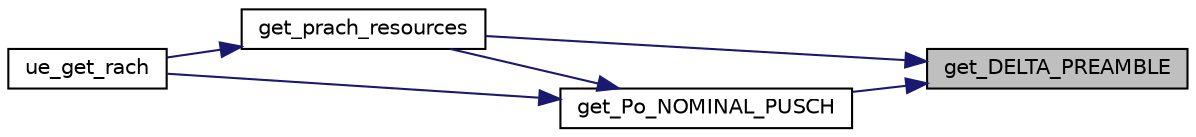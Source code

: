 digraph "get_DELTA_PREAMBLE"
{
 // LATEX_PDF_SIZE
  edge [fontname="Helvetica",fontsize="10",labelfontname="Helvetica",labelfontsize="10"];
  node [fontname="Helvetica",fontsize="10",shape=record];
  rankdir="RL";
  Node1 [label="get_DELTA_PREAMBLE",height=0.2,width=0.4,color="black", fillcolor="grey75", style="filled", fontcolor="black",tooltip="Function to compute DELTA_PREAMBLE from 36.321 (for RA power ramping procedure and Msg3 PUSCH power c..."];
  Node1 -> Node2 [dir="back",color="midnightblue",fontsize="10",style="solid",fontname="Helvetica"];
  Node2 [label="get_Po_NOMINAL_PUSCH",height=0.2,width=0.4,color="black", fillcolor="white", style="filled",URL="$group____mac.html#ga006cf5eeb630be78d5af484e9a8365c5",tooltip="Function for UE/PHY to compute PUSCH transmit power in power-control procedure."];
  Node2 -> Node3 [dir="back",color="midnightblue",fontsize="10",style="solid",fontname="Helvetica"];
  Node3 [label="get_prach_resources",height=0.2,width=0.4,color="black", fillcolor="white", style="filled",URL="$ra__procedures_8c.html#ab11eedad6583cd019cc9b39ef5cba12c",tooltip="This routine implements Section 5.1.2 (UE Random Access Resource Selection) from 36...."];
  Node3 -> Node4 [dir="back",color="midnightblue",fontsize="10",style="solid",fontname="Helvetica"];
  Node4 [label="ue_get_rach",height=0.2,width=0.4,color="black", fillcolor="white", style="filled",URL="$group____mac.html#ga5918f5763e3fe4a86e844e6da5feb5f2",tooltip=" "];
  Node2 -> Node4 [dir="back",color="midnightblue",fontsize="10",style="solid",fontname="Helvetica"];
  Node1 -> Node3 [dir="back",color="midnightblue",fontsize="10",style="solid",fontname="Helvetica"];
}
